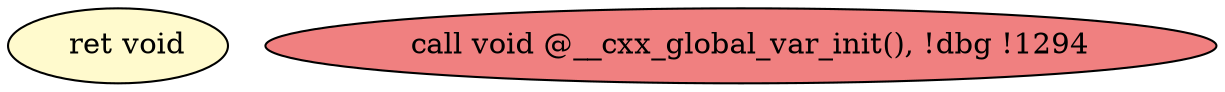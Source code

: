 
digraph G {


node631 [fillcolor=lemonchiffon,label="  ret void",shape=ellipse,style=filled ]
node630 [fillcolor=lightcoral,label="  call void @__cxx_global_var_init(), !dbg !1294",shape=ellipse,style=filled ]



}
